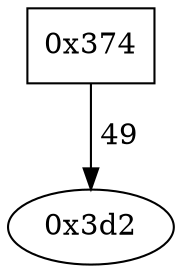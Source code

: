 digraph G{
884 [label="0x374", shape=box]
978 [label="0x3d2"]
884 -> 978[label=" 49", color="black"]
}


